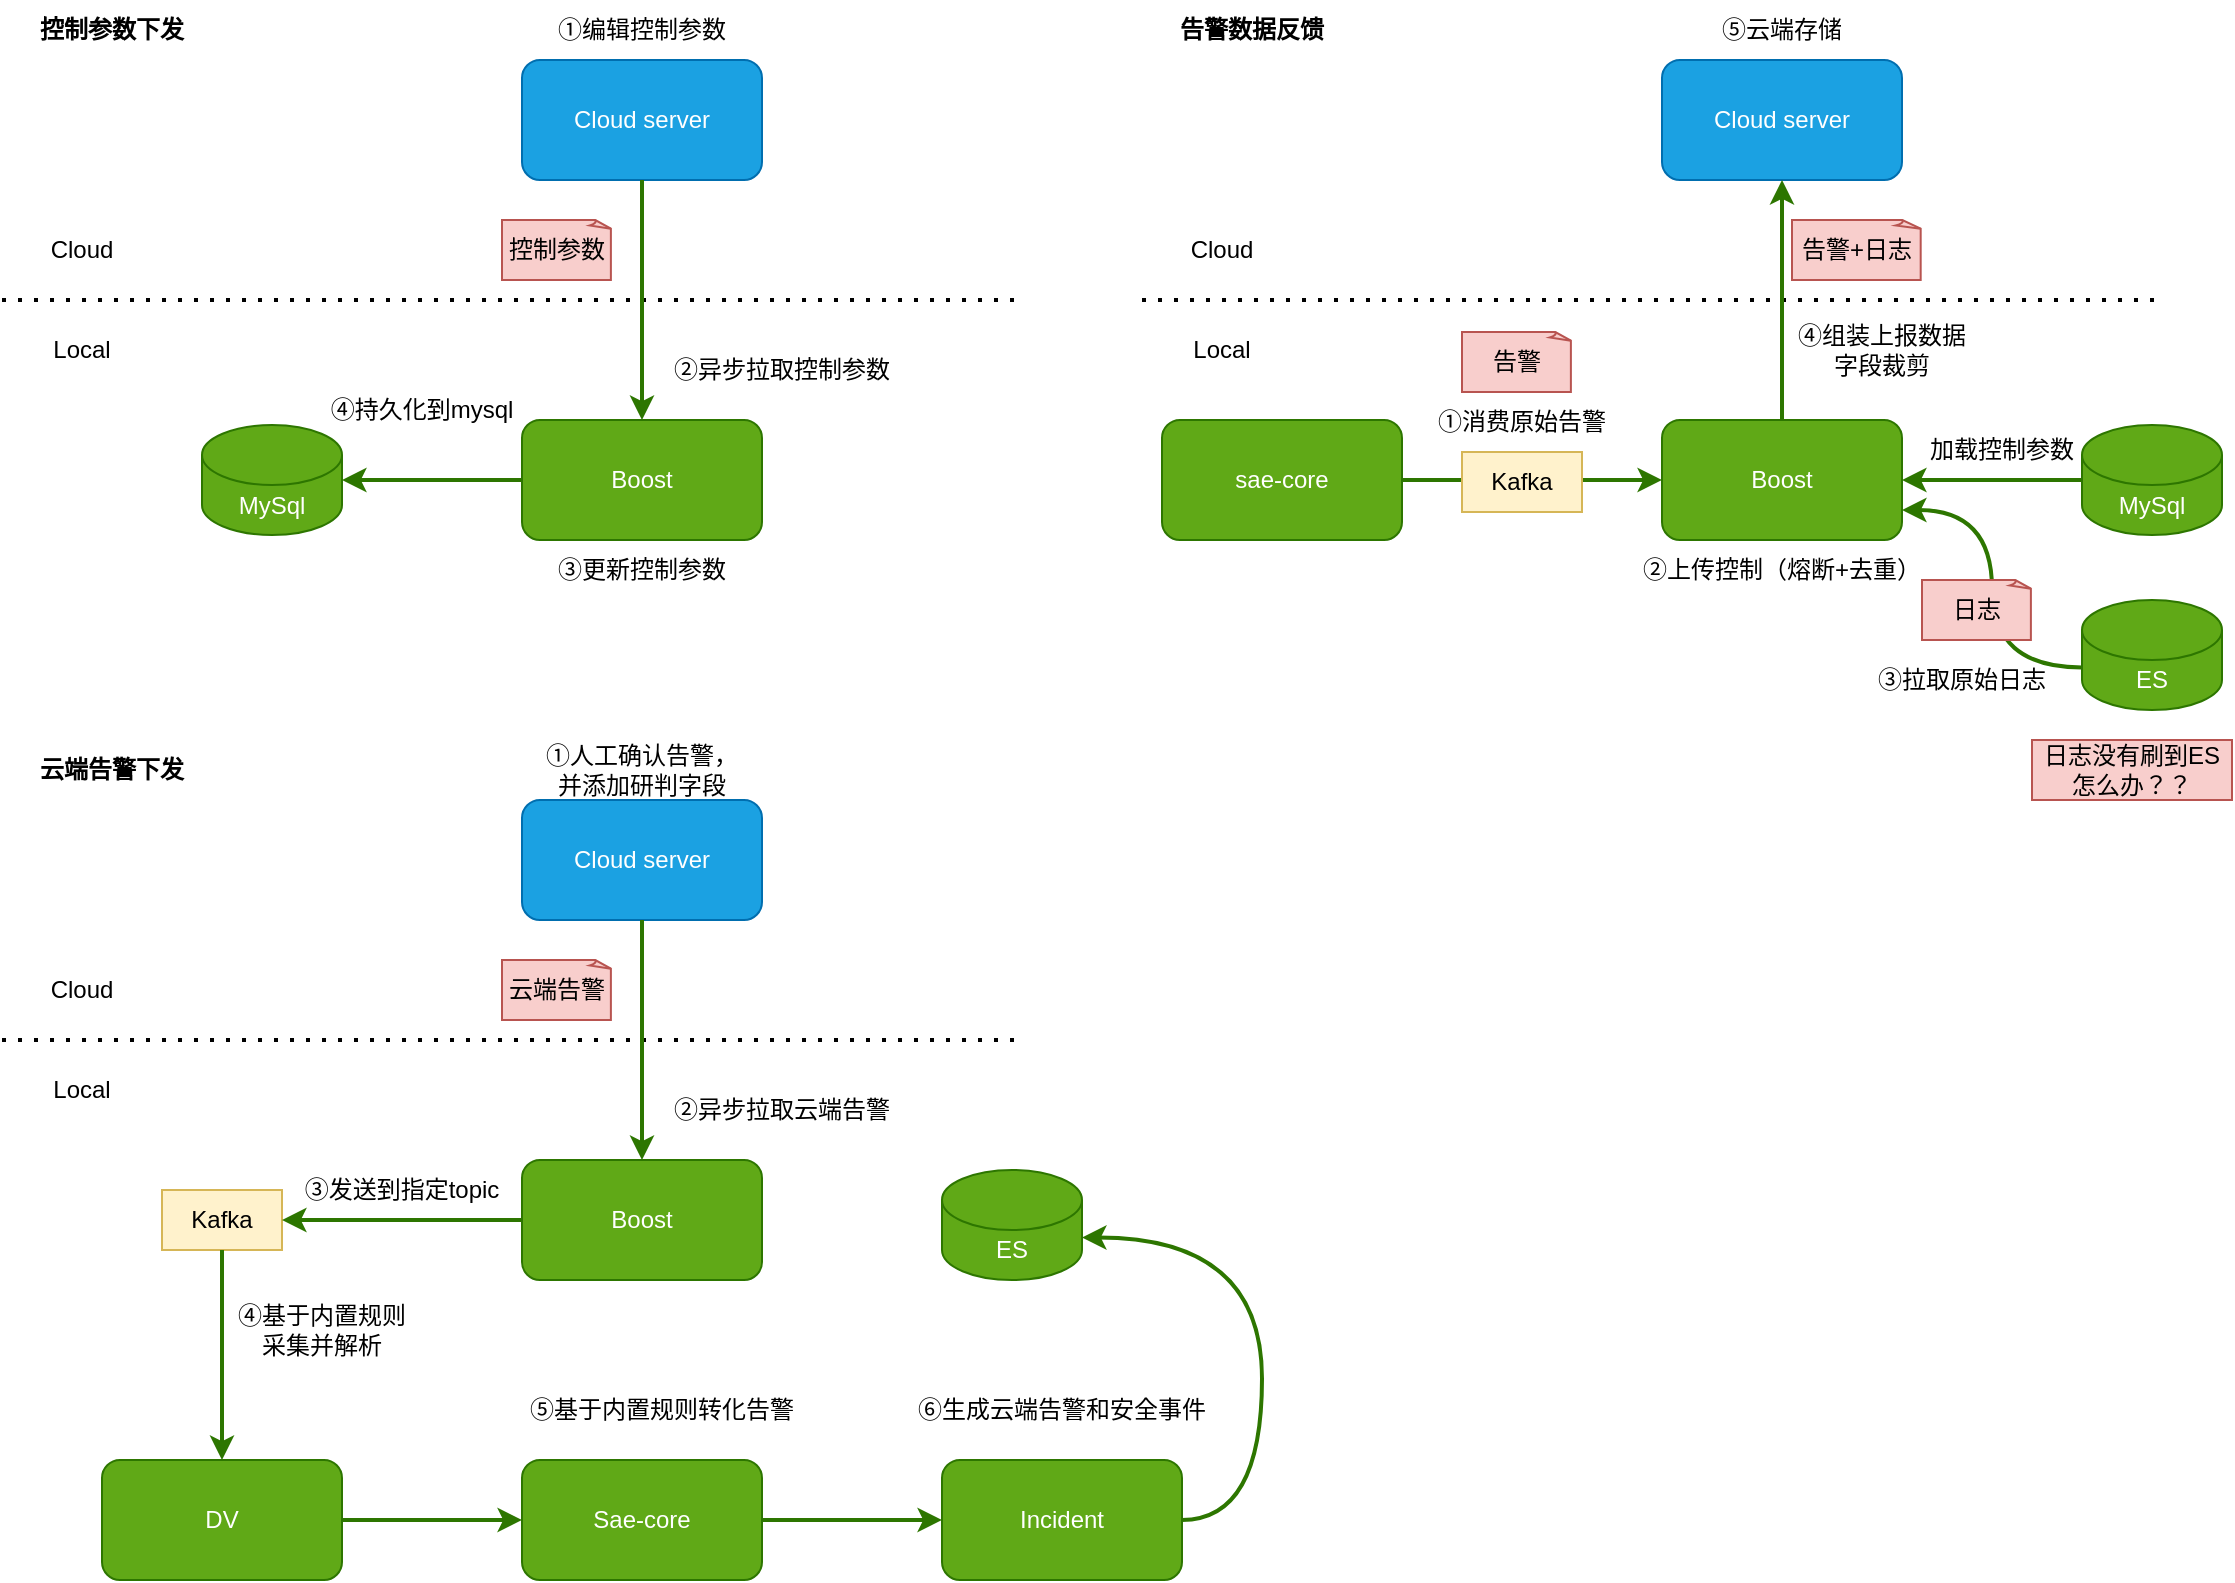 <mxfile version="16.5.5" type="github">
  <diagram id="t6b9rKnDIsS_C2fRlYH6" name="Page-1">
    <mxGraphModel dx="999" dy="597" grid="1" gridSize="10" guides="1" tooltips="1" connect="1" arrows="1" fold="1" page="1" pageScale="1" pageWidth="827" pageHeight="1169" math="0" shadow="0">
      <root>
        <mxCell id="0" />
        <mxCell id="1" parent="0" />
        <mxCell id="UxuYxFG4b6_E9TaE2Zh3-1" value="" style="endArrow=none;dashed=1;html=1;dashPattern=1 3;strokeWidth=2;rounded=0;" edge="1" parent="1">
          <mxGeometry width="50" height="50" relative="1" as="geometry">
            <mxPoint x="10" y="360" as="sourcePoint" />
            <mxPoint x="520" y="360" as="targetPoint" />
          </mxGeometry>
        </mxCell>
        <mxCell id="UxuYxFG4b6_E9TaE2Zh3-3" value="Boost" style="rounded=1;whiteSpace=wrap;html=1;fillColor=#60a917;fontColor=#ffffff;strokeColor=#2D7600;" vertex="1" parent="1">
          <mxGeometry x="270" y="420" width="120" height="60" as="geometry" />
        </mxCell>
        <mxCell id="UxuYxFG4b6_E9TaE2Zh3-4" value="MySql" style="shape=cylinder3;whiteSpace=wrap;html=1;boundedLbl=1;backgroundOutline=1;size=15;fillColor=#60a917;fontColor=#ffffff;strokeColor=#2D7600;" vertex="1" parent="1">
          <mxGeometry x="110" y="422.5" width="70" height="55" as="geometry" />
        </mxCell>
        <mxCell id="UxuYxFG4b6_E9TaE2Zh3-9" value="Cloud server" style="rounded=1;whiteSpace=wrap;html=1;fontSize=12;fillColor=#1ba1e2;fontColor=#ffffff;strokeColor=#006EAF;" vertex="1" parent="1">
          <mxGeometry x="270" y="240" width="120" height="60" as="geometry" />
        </mxCell>
        <mxCell id="UxuYxFG4b6_E9TaE2Zh3-10" value="" style="endArrow=classic;html=1;rounded=0;fontSize=12;fillColor=#60a917;strokeColor=#2D7600;exitX=0.5;exitY=1;exitDx=0;exitDy=0;entryX=0.5;entryY=0;entryDx=0;entryDy=0;strokeWidth=2;" edge="1" parent="1" source="UxuYxFG4b6_E9TaE2Zh3-9" target="UxuYxFG4b6_E9TaE2Zh3-3">
          <mxGeometry width="50" height="50" relative="1" as="geometry">
            <mxPoint x="340" y="410" as="sourcePoint" />
            <mxPoint x="390" y="360" as="targetPoint" />
          </mxGeometry>
        </mxCell>
        <mxCell id="UxuYxFG4b6_E9TaE2Zh3-12" value="" style="endArrow=classic;html=1;rounded=0;fontSize=12;fillColor=#60a917;strokeColor=#2D7600;exitX=0;exitY=0.5;exitDx=0;exitDy=0;entryX=1;entryY=0.5;entryDx=0;entryDy=0;strokeWidth=2;entryPerimeter=0;" edge="1" parent="1" source="UxuYxFG4b6_E9TaE2Zh3-3" target="UxuYxFG4b6_E9TaE2Zh3-4">
          <mxGeometry width="50" height="50" relative="1" as="geometry">
            <mxPoint x="310" y="310" as="sourcePoint" />
            <mxPoint x="310" y="430" as="targetPoint" />
          </mxGeometry>
        </mxCell>
        <mxCell id="UxuYxFG4b6_E9TaE2Zh3-13" value="控制参数" style="whiteSpace=wrap;html=1;shape=mxgraph.basic.document;fontSize=12;fillColor=#f8cecc;strokeColor=#b85450;" vertex="1" parent="1">
          <mxGeometry x="260" y="320" width="55" height="30" as="geometry" />
        </mxCell>
        <mxCell id="UxuYxFG4b6_E9TaE2Zh3-18" value="①编辑控制参数" style="text;html=1;strokeColor=none;fillColor=none;align=center;verticalAlign=middle;whiteSpace=wrap;rounded=0;fontSize=12;fontColor=#000000;" vertex="1" parent="1">
          <mxGeometry x="280" y="210" width="100" height="30" as="geometry" />
        </mxCell>
        <mxCell id="UxuYxFG4b6_E9TaE2Zh3-19" value="②异步拉取控制参数" style="text;html=1;strokeColor=none;fillColor=none;align=center;verticalAlign=middle;whiteSpace=wrap;rounded=0;fontSize=12;fontColor=#000000;" vertex="1" parent="1">
          <mxGeometry x="340" y="380" width="120" height="30" as="geometry" />
        </mxCell>
        <mxCell id="UxuYxFG4b6_E9TaE2Zh3-20" value="③更新控制参数" style="text;html=1;strokeColor=none;fillColor=none;align=center;verticalAlign=middle;whiteSpace=wrap;rounded=0;fontSize=12;fontColor=#000000;" vertex="1" parent="1">
          <mxGeometry x="270" y="480" width="120" height="30" as="geometry" />
        </mxCell>
        <mxCell id="UxuYxFG4b6_E9TaE2Zh3-21" value="④持久化到mysql" style="text;html=1;strokeColor=none;fillColor=none;align=center;verticalAlign=middle;whiteSpace=wrap;rounded=0;fontSize=12;fontColor=#000000;" vertex="1" parent="1">
          <mxGeometry x="160" y="400" width="120" height="30" as="geometry" />
        </mxCell>
        <mxCell id="UxuYxFG4b6_E9TaE2Zh3-22" value="Cloud" style="text;html=1;strokeColor=none;fillColor=none;align=center;verticalAlign=middle;whiteSpace=wrap;rounded=0;fontSize=12;fontColor=#000000;" vertex="1" parent="1">
          <mxGeometry x="20" y="320" width="60" height="30" as="geometry" />
        </mxCell>
        <mxCell id="UxuYxFG4b6_E9TaE2Zh3-23" value="Local" style="text;html=1;strokeColor=none;fillColor=none;align=center;verticalAlign=middle;whiteSpace=wrap;rounded=0;fontSize=12;fontColor=#000000;" vertex="1" parent="1">
          <mxGeometry x="20" y="370" width="60" height="30" as="geometry" />
        </mxCell>
        <mxCell id="UxuYxFG4b6_E9TaE2Zh3-24" value="" style="endArrow=none;dashed=1;html=1;dashPattern=1 3;strokeWidth=2;rounded=0;" edge="1" parent="1">
          <mxGeometry width="50" height="50" relative="1" as="geometry">
            <mxPoint x="580" y="360.0" as="sourcePoint" />
            <mxPoint x="1090" y="360.0" as="targetPoint" />
          </mxGeometry>
        </mxCell>
        <mxCell id="UxuYxFG4b6_E9TaE2Zh3-25" value="Boost" style="rounded=1;whiteSpace=wrap;html=1;fillColor=#60a917;fontColor=#ffffff;strokeColor=#2D7600;" vertex="1" parent="1">
          <mxGeometry x="840" y="420" width="120" height="60" as="geometry" />
        </mxCell>
        <mxCell id="UxuYxFG4b6_E9TaE2Zh3-26" value="MySql" style="shape=cylinder3;whiteSpace=wrap;html=1;boundedLbl=1;backgroundOutline=1;size=15;fillColor=#60a917;fontColor=#ffffff;strokeColor=#2D7600;" vertex="1" parent="1">
          <mxGeometry x="1050" y="422.5" width="70" height="55" as="geometry" />
        </mxCell>
        <mxCell id="UxuYxFG4b6_E9TaE2Zh3-27" value="Cloud server" style="rounded=1;whiteSpace=wrap;html=1;fontSize=12;fillColor=#1ba1e2;fontColor=#ffffff;strokeColor=#006EAF;" vertex="1" parent="1">
          <mxGeometry x="840" y="240" width="120" height="60" as="geometry" />
        </mxCell>
        <mxCell id="UxuYxFG4b6_E9TaE2Zh3-28" value="" style="endArrow=classic;html=1;rounded=0;fontSize=12;fillColor=#60a917;strokeColor=#2D7600;entryX=0.5;entryY=1;entryDx=0;entryDy=0;strokeWidth=2;exitX=0.5;exitY=0;exitDx=0;exitDy=0;" edge="1" parent="1" source="UxuYxFG4b6_E9TaE2Zh3-25" target="UxuYxFG4b6_E9TaE2Zh3-27">
          <mxGeometry width="50" height="50" relative="1" as="geometry">
            <mxPoint x="870" y="390" as="sourcePoint" />
            <mxPoint x="960" y="360" as="targetPoint" />
          </mxGeometry>
        </mxCell>
        <mxCell id="UxuYxFG4b6_E9TaE2Zh3-30" value="告警" style="whiteSpace=wrap;html=1;shape=mxgraph.basic.document;fontSize=12;fillColor=#f8cecc;strokeColor=#b85450;" vertex="1" parent="1">
          <mxGeometry x="740" y="376" width="55" height="30" as="geometry" />
        </mxCell>
        <mxCell id="UxuYxFG4b6_E9TaE2Zh3-31" value="⑤云端存储" style="text;html=1;strokeColor=none;fillColor=none;align=center;verticalAlign=middle;whiteSpace=wrap;rounded=0;fontSize=12;fontColor=#000000;" vertex="1" parent="1">
          <mxGeometry x="850" y="210" width="100" height="30" as="geometry" />
        </mxCell>
        <mxCell id="UxuYxFG4b6_E9TaE2Zh3-35" value="Cloud" style="text;html=1;strokeColor=none;fillColor=none;align=center;verticalAlign=middle;whiteSpace=wrap;rounded=0;fontSize=12;fontColor=#000000;" vertex="1" parent="1">
          <mxGeometry x="590" y="320" width="60" height="30" as="geometry" />
        </mxCell>
        <mxCell id="UxuYxFG4b6_E9TaE2Zh3-36" value="Local" style="text;html=1;strokeColor=none;fillColor=none;align=center;verticalAlign=middle;whiteSpace=wrap;rounded=0;fontSize=12;fontColor=#000000;" vertex="1" parent="1">
          <mxGeometry x="590" y="370" width="60" height="30" as="geometry" />
        </mxCell>
        <mxCell id="UxuYxFG4b6_E9TaE2Zh3-37" value="" style="endArrow=classic;html=1;rounded=0;fontSize=12;fillColor=#60a917;strokeColor=#2D7600;exitX=0;exitY=0.5;exitDx=0;exitDy=0;entryX=1;entryY=0.5;entryDx=0;entryDy=0;strokeWidth=2;exitPerimeter=0;" edge="1" parent="1" source="UxuYxFG4b6_E9TaE2Zh3-26" target="UxuYxFG4b6_E9TaE2Zh3-25">
          <mxGeometry width="50" height="50" relative="1" as="geometry">
            <mxPoint x="840" y="450" as="sourcePoint" />
            <mxPoint x="740" y="450" as="targetPoint" />
          </mxGeometry>
        </mxCell>
        <mxCell id="UxuYxFG4b6_E9TaE2Zh3-38" value="加载控制参数" style="text;html=1;strokeColor=none;fillColor=none;align=center;verticalAlign=middle;whiteSpace=wrap;rounded=0;fontSize=12;fontColor=#000000;" vertex="1" parent="1">
          <mxGeometry x="960" y="420" width="100" height="30" as="geometry" />
        </mxCell>
        <mxCell id="UxuYxFG4b6_E9TaE2Zh3-39" value="控制参数下发" style="text;html=1;strokeColor=none;fillColor=none;align=center;verticalAlign=middle;whiteSpace=wrap;rounded=0;fontSize=12;fontColor=#000000;fontStyle=1" vertex="1" parent="1">
          <mxGeometry x="20" y="210" width="90" height="30" as="geometry" />
        </mxCell>
        <mxCell id="UxuYxFG4b6_E9TaE2Zh3-40" value="告警数据反馈" style="text;html=1;strokeColor=none;fillColor=none;align=center;verticalAlign=middle;whiteSpace=wrap;rounded=0;fontSize=12;fontColor=#000000;fontStyle=1" vertex="1" parent="1">
          <mxGeometry x="590" y="210" width="90" height="30" as="geometry" />
        </mxCell>
        <mxCell id="UxuYxFG4b6_E9TaE2Zh3-41" value="sae-core" style="rounded=1;whiteSpace=wrap;html=1;fillColor=#60a917;fontColor=#ffffff;strokeColor=#2D7600;" vertex="1" parent="1">
          <mxGeometry x="590" y="420" width="120" height="60" as="geometry" />
        </mxCell>
        <mxCell id="UxuYxFG4b6_E9TaE2Zh3-42" value="" style="endArrow=classic;html=1;rounded=0;fontSize=12;fillColor=#60a917;strokeColor=#2D7600;exitX=1;exitY=0.5;exitDx=0;exitDy=0;entryX=0;entryY=0.5;entryDx=0;entryDy=0;strokeWidth=2;" edge="1" parent="1" source="UxuYxFG4b6_E9TaE2Zh3-41" target="UxuYxFG4b6_E9TaE2Zh3-25">
          <mxGeometry width="50" height="50" relative="1" as="geometry">
            <mxPoint x="1060" y="460" as="sourcePoint" />
            <mxPoint x="970" y="460" as="targetPoint" />
          </mxGeometry>
        </mxCell>
        <mxCell id="UxuYxFG4b6_E9TaE2Zh3-43" value="Kafka" style="rounded=0;whiteSpace=wrap;html=1;fontSize=12;fillColor=#fff2cc;strokeColor=#d6b656;" vertex="1" parent="1">
          <mxGeometry x="740" y="436" width="60" height="30" as="geometry" />
        </mxCell>
        <mxCell id="UxuYxFG4b6_E9TaE2Zh3-44" value="①消费原始告警" style="text;html=1;strokeColor=none;fillColor=none;align=center;verticalAlign=middle;whiteSpace=wrap;rounded=0;fontSize=12;fontColor=#000000;" vertex="1" parent="1">
          <mxGeometry x="710" y="406" width="120" height="30" as="geometry" />
        </mxCell>
        <mxCell id="UxuYxFG4b6_E9TaE2Zh3-45" value="④组装上报数据&lt;br&gt;字段裁剪" style="text;html=1;strokeColor=none;fillColor=none;align=center;verticalAlign=middle;whiteSpace=wrap;rounded=0;fontSize=12;fontColor=#000000;" vertex="1" parent="1">
          <mxGeometry x="890" y="370" width="120" height="30" as="geometry" />
        </mxCell>
        <mxCell id="UxuYxFG4b6_E9TaE2Zh3-46" value="ES" style="shape=cylinder3;whiteSpace=wrap;html=1;boundedLbl=1;backgroundOutline=1;size=15;fillColor=#60a917;fontColor=#ffffff;strokeColor=#2D7600;" vertex="1" parent="1">
          <mxGeometry x="1050" y="510" width="70" height="55" as="geometry" />
        </mxCell>
        <mxCell id="UxuYxFG4b6_E9TaE2Zh3-47" value="" style="endArrow=classic;html=1;rounded=0;fontSize=12;fillColor=#60a917;strokeColor=#2D7600;exitX=0;exitY=0;exitDx=0;exitDy=33.75;entryX=1;entryY=0.75;entryDx=0;entryDy=0;strokeWidth=2;exitPerimeter=0;edgeStyle=orthogonalEdgeStyle;curved=1;" edge="1" parent="1" source="UxuYxFG4b6_E9TaE2Zh3-46" target="UxuYxFG4b6_E9TaE2Zh3-25">
          <mxGeometry width="50" height="50" relative="1" as="geometry">
            <mxPoint x="1060" y="460" as="sourcePoint" />
            <mxPoint x="970" y="460" as="targetPoint" />
          </mxGeometry>
        </mxCell>
        <mxCell id="UxuYxFG4b6_E9TaE2Zh3-48" value="②上传控制（熔断+去重）" style="text;html=1;strokeColor=none;fillColor=none;align=center;verticalAlign=middle;whiteSpace=wrap;rounded=0;fontSize=12;fontColor=#000000;" vertex="1" parent="1">
          <mxGeometry x="825" y="480" width="150" height="30" as="geometry" />
        </mxCell>
        <mxCell id="UxuYxFG4b6_E9TaE2Zh3-49" value="③拉取原始日志" style="text;html=1;strokeColor=none;fillColor=none;align=center;verticalAlign=middle;whiteSpace=wrap;rounded=0;fontSize=12;fontColor=#000000;" vertex="1" parent="1">
          <mxGeometry x="930" y="535" width="120" height="30" as="geometry" />
        </mxCell>
        <mxCell id="UxuYxFG4b6_E9TaE2Zh3-50" value="告警+日志" style="whiteSpace=wrap;html=1;shape=mxgraph.basic.document;fontSize=12;fillColor=#f8cecc;strokeColor=#b85450;" vertex="1" parent="1">
          <mxGeometry x="905" y="320" width="65" height="30" as="geometry" />
        </mxCell>
        <mxCell id="UxuYxFG4b6_E9TaE2Zh3-51" value="日志" style="whiteSpace=wrap;html=1;shape=mxgraph.basic.document;fontSize=12;fillColor=#f8cecc;strokeColor=#b85450;" vertex="1" parent="1">
          <mxGeometry x="970" y="500" width="55" height="30" as="geometry" />
        </mxCell>
        <mxCell id="UxuYxFG4b6_E9TaE2Zh3-52" value="日志没有刷到ES怎么办？？" style="text;html=1;strokeColor=#b85450;fillColor=#f8cecc;align=center;verticalAlign=middle;whiteSpace=wrap;rounded=0;fontSize=12;" vertex="1" parent="1">
          <mxGeometry x="1025" y="580" width="100" height="30" as="geometry" />
        </mxCell>
        <mxCell id="UxuYxFG4b6_E9TaE2Zh3-54" value="" style="endArrow=none;dashed=1;html=1;dashPattern=1 3;strokeWidth=2;rounded=0;" edge="1" parent="1">
          <mxGeometry width="50" height="50" relative="1" as="geometry">
            <mxPoint x="10" y="730" as="sourcePoint" />
            <mxPoint x="520" y="730" as="targetPoint" />
          </mxGeometry>
        </mxCell>
        <mxCell id="UxuYxFG4b6_E9TaE2Zh3-55" value="Boost" style="rounded=1;whiteSpace=wrap;html=1;fillColor=#60a917;fontColor=#ffffff;strokeColor=#2D7600;" vertex="1" parent="1">
          <mxGeometry x="270" y="790" width="120" height="60" as="geometry" />
        </mxCell>
        <mxCell id="UxuYxFG4b6_E9TaE2Zh3-57" value="Cloud server" style="rounded=1;whiteSpace=wrap;html=1;fontSize=12;fillColor=#1ba1e2;fontColor=#ffffff;strokeColor=#006EAF;" vertex="1" parent="1">
          <mxGeometry x="270" y="610" width="120" height="60" as="geometry" />
        </mxCell>
        <mxCell id="UxuYxFG4b6_E9TaE2Zh3-58" value="" style="endArrow=classic;html=1;rounded=0;fontSize=12;fillColor=#60a917;strokeColor=#2D7600;exitX=0.5;exitY=1;exitDx=0;exitDy=0;entryX=0.5;entryY=0;entryDx=0;entryDy=0;strokeWidth=2;" edge="1" parent="1" source="UxuYxFG4b6_E9TaE2Zh3-57" target="UxuYxFG4b6_E9TaE2Zh3-55">
          <mxGeometry width="50" height="50" relative="1" as="geometry">
            <mxPoint x="340" y="780" as="sourcePoint" />
            <mxPoint x="390" y="730" as="targetPoint" />
          </mxGeometry>
        </mxCell>
        <mxCell id="UxuYxFG4b6_E9TaE2Zh3-60" value="云端告警" style="whiteSpace=wrap;html=1;shape=mxgraph.basic.document;fontSize=12;fillColor=#f8cecc;strokeColor=#b85450;" vertex="1" parent="1">
          <mxGeometry x="260" y="690" width="55" height="30" as="geometry" />
        </mxCell>
        <mxCell id="UxuYxFG4b6_E9TaE2Zh3-61" value="①人工确认告警，并添加研判字段" style="text;html=1;strokeColor=none;fillColor=none;align=center;verticalAlign=middle;whiteSpace=wrap;rounded=0;fontSize=12;fontColor=#000000;" vertex="1" parent="1">
          <mxGeometry x="280" y="580" width="100" height="30" as="geometry" />
        </mxCell>
        <mxCell id="UxuYxFG4b6_E9TaE2Zh3-62" value="②异步拉取云端告警" style="text;html=1;strokeColor=none;fillColor=none;align=center;verticalAlign=middle;whiteSpace=wrap;rounded=0;fontSize=12;fontColor=#000000;" vertex="1" parent="1">
          <mxGeometry x="340" y="750" width="120" height="30" as="geometry" />
        </mxCell>
        <mxCell id="UxuYxFG4b6_E9TaE2Zh3-63" value="③发送到指定topic" style="text;html=1;strokeColor=none;fillColor=none;align=center;verticalAlign=middle;whiteSpace=wrap;rounded=0;fontSize=12;fontColor=#000000;" vertex="1" parent="1">
          <mxGeometry x="150" y="790" width="120" height="30" as="geometry" />
        </mxCell>
        <mxCell id="UxuYxFG4b6_E9TaE2Zh3-65" value="Cloud" style="text;html=1;strokeColor=none;fillColor=none;align=center;verticalAlign=middle;whiteSpace=wrap;rounded=0;fontSize=12;fontColor=#000000;" vertex="1" parent="1">
          <mxGeometry x="20" y="690" width="60" height="30" as="geometry" />
        </mxCell>
        <mxCell id="UxuYxFG4b6_E9TaE2Zh3-66" value="Local" style="text;html=1;strokeColor=none;fillColor=none;align=center;verticalAlign=middle;whiteSpace=wrap;rounded=0;fontSize=12;fontColor=#000000;" vertex="1" parent="1">
          <mxGeometry x="20" y="740" width="60" height="30" as="geometry" />
        </mxCell>
        <mxCell id="UxuYxFG4b6_E9TaE2Zh3-67" value="云端告警下发" style="text;html=1;strokeColor=none;fillColor=none;align=center;verticalAlign=middle;whiteSpace=wrap;rounded=0;fontSize=12;fontColor=#000000;fontStyle=1" vertex="1" parent="1">
          <mxGeometry x="20" y="580" width="90" height="30" as="geometry" />
        </mxCell>
        <mxCell id="UxuYxFG4b6_E9TaE2Zh3-68" value="ES" style="shape=cylinder3;whiteSpace=wrap;html=1;boundedLbl=1;backgroundOutline=1;size=15;fillColor=#60a917;fontColor=#ffffff;strokeColor=#2D7600;" vertex="1" parent="1">
          <mxGeometry x="480" y="795" width="70" height="55" as="geometry" />
        </mxCell>
        <mxCell id="UxuYxFG4b6_E9TaE2Zh3-69" value="DV" style="rounded=1;whiteSpace=wrap;html=1;fillColor=#60a917;fontColor=#ffffff;strokeColor=#2D7600;" vertex="1" parent="1">
          <mxGeometry x="60" y="940" width="120" height="60" as="geometry" />
        </mxCell>
        <mxCell id="UxuYxFG4b6_E9TaE2Zh3-70" value="Kafka" style="rounded=0;whiteSpace=wrap;html=1;fontSize=12;fillColor=#fff2cc;strokeColor=#d6b656;" vertex="1" parent="1">
          <mxGeometry x="90" y="805" width="60" height="30" as="geometry" />
        </mxCell>
        <mxCell id="UxuYxFG4b6_E9TaE2Zh3-71" value="" style="endArrow=classic;html=1;rounded=0;fontSize=12;fillColor=#60a917;strokeColor=#2D7600;exitX=0;exitY=0.5;exitDx=0;exitDy=0;entryX=1;entryY=0.5;entryDx=0;entryDy=0;strokeWidth=2;" edge="1" parent="1" source="UxuYxFG4b6_E9TaE2Zh3-55" target="UxuYxFG4b6_E9TaE2Zh3-70">
          <mxGeometry width="50" height="50" relative="1" as="geometry">
            <mxPoint x="340" y="680" as="sourcePoint" />
            <mxPoint x="340" y="800" as="targetPoint" />
          </mxGeometry>
        </mxCell>
        <mxCell id="UxuYxFG4b6_E9TaE2Zh3-72" value="" style="endArrow=classic;html=1;rounded=0;fontSize=12;fillColor=#60a917;strokeColor=#2D7600;exitX=0.5;exitY=1;exitDx=0;exitDy=0;entryX=0.5;entryY=0;entryDx=0;entryDy=0;strokeWidth=2;" edge="1" parent="1" source="UxuYxFG4b6_E9TaE2Zh3-70" target="UxuYxFG4b6_E9TaE2Zh3-69">
          <mxGeometry width="50" height="50" relative="1" as="geometry">
            <mxPoint x="350" y="690" as="sourcePoint" />
            <mxPoint x="350" y="810" as="targetPoint" />
          </mxGeometry>
        </mxCell>
        <mxCell id="UxuYxFG4b6_E9TaE2Zh3-73" value="④基于内置规则&lt;br&gt;采集并解析" style="text;html=1;strokeColor=none;fillColor=none;align=center;verticalAlign=middle;whiteSpace=wrap;rounded=0;fontSize=12;fontColor=#000000;" vertex="1" parent="1">
          <mxGeometry x="100" y="860" width="140" height="30" as="geometry" />
        </mxCell>
        <mxCell id="UxuYxFG4b6_E9TaE2Zh3-74" value="Sae-core" style="rounded=1;whiteSpace=wrap;html=1;fillColor=#60a917;fontColor=#ffffff;strokeColor=#2D7600;" vertex="1" parent="1">
          <mxGeometry x="270" y="940" width="120" height="60" as="geometry" />
        </mxCell>
        <mxCell id="UxuYxFG4b6_E9TaE2Zh3-75" value="" style="endArrow=classic;html=1;rounded=0;fontSize=12;fillColor=#60a917;strokeColor=#2D7600;exitX=1;exitY=0.5;exitDx=0;exitDy=0;entryX=0;entryY=0.5;entryDx=0;entryDy=0;strokeWidth=2;" edge="1" parent="1" source="UxuYxFG4b6_E9TaE2Zh3-69" target="UxuYxFG4b6_E9TaE2Zh3-74">
          <mxGeometry width="50" height="50" relative="1" as="geometry">
            <mxPoint x="130" y="845.0" as="sourcePoint" />
            <mxPoint x="130" y="950" as="targetPoint" />
          </mxGeometry>
        </mxCell>
        <mxCell id="UxuYxFG4b6_E9TaE2Zh3-76" value="⑤基于内置规则转化告警" style="text;html=1;strokeColor=none;fillColor=none;align=center;verticalAlign=middle;whiteSpace=wrap;rounded=0;fontSize=12;fontColor=#000000;" vertex="1" parent="1">
          <mxGeometry x="250" y="900" width="180" height="30" as="geometry" />
        </mxCell>
        <mxCell id="UxuYxFG4b6_E9TaE2Zh3-77" value="Incident" style="rounded=1;whiteSpace=wrap;html=1;fillColor=#60a917;fontColor=#ffffff;strokeColor=#2D7600;" vertex="1" parent="1">
          <mxGeometry x="480" y="940" width="120" height="60" as="geometry" />
        </mxCell>
        <mxCell id="UxuYxFG4b6_E9TaE2Zh3-78" value="" style="endArrow=classic;html=1;rounded=0;fontSize=12;fillColor=#60a917;strokeColor=#2D7600;exitX=1;exitY=0.5;exitDx=0;exitDy=0;entryX=0;entryY=0.5;entryDx=0;entryDy=0;strokeWidth=2;" edge="1" parent="1" source="UxuYxFG4b6_E9TaE2Zh3-74" target="UxuYxFG4b6_E9TaE2Zh3-77">
          <mxGeometry width="50" height="50" relative="1" as="geometry">
            <mxPoint x="190" y="980" as="sourcePoint" />
            <mxPoint x="280" y="980" as="targetPoint" />
          </mxGeometry>
        </mxCell>
        <mxCell id="UxuYxFG4b6_E9TaE2Zh3-79" value="" style="endArrow=classic;html=1;rounded=0;fontSize=12;fillColor=#60a917;strokeColor=#2D7600;exitX=1;exitY=0.5;exitDx=0;exitDy=0;entryX=1;entryY=0;entryDx=0;entryDy=33.75;strokeWidth=2;entryPerimeter=0;edgeStyle=orthogonalEdgeStyle;curved=1;" edge="1" parent="1" source="UxuYxFG4b6_E9TaE2Zh3-77" target="UxuYxFG4b6_E9TaE2Zh3-68">
          <mxGeometry width="50" height="50" relative="1" as="geometry">
            <mxPoint x="400" y="980" as="sourcePoint" />
            <mxPoint x="490" y="980" as="targetPoint" />
            <Array as="points">
              <mxPoint x="640" y="970" />
              <mxPoint x="640" y="829" />
            </Array>
          </mxGeometry>
        </mxCell>
        <mxCell id="UxuYxFG4b6_E9TaE2Zh3-80" value="⑥生成云端告警和安全事件" style="text;html=1;strokeColor=none;fillColor=none;align=center;verticalAlign=middle;whiteSpace=wrap;rounded=0;fontSize=12;fontColor=#000000;" vertex="1" parent="1">
          <mxGeometry x="465" y="900" width="150" height="30" as="geometry" />
        </mxCell>
      </root>
    </mxGraphModel>
  </diagram>
</mxfile>
